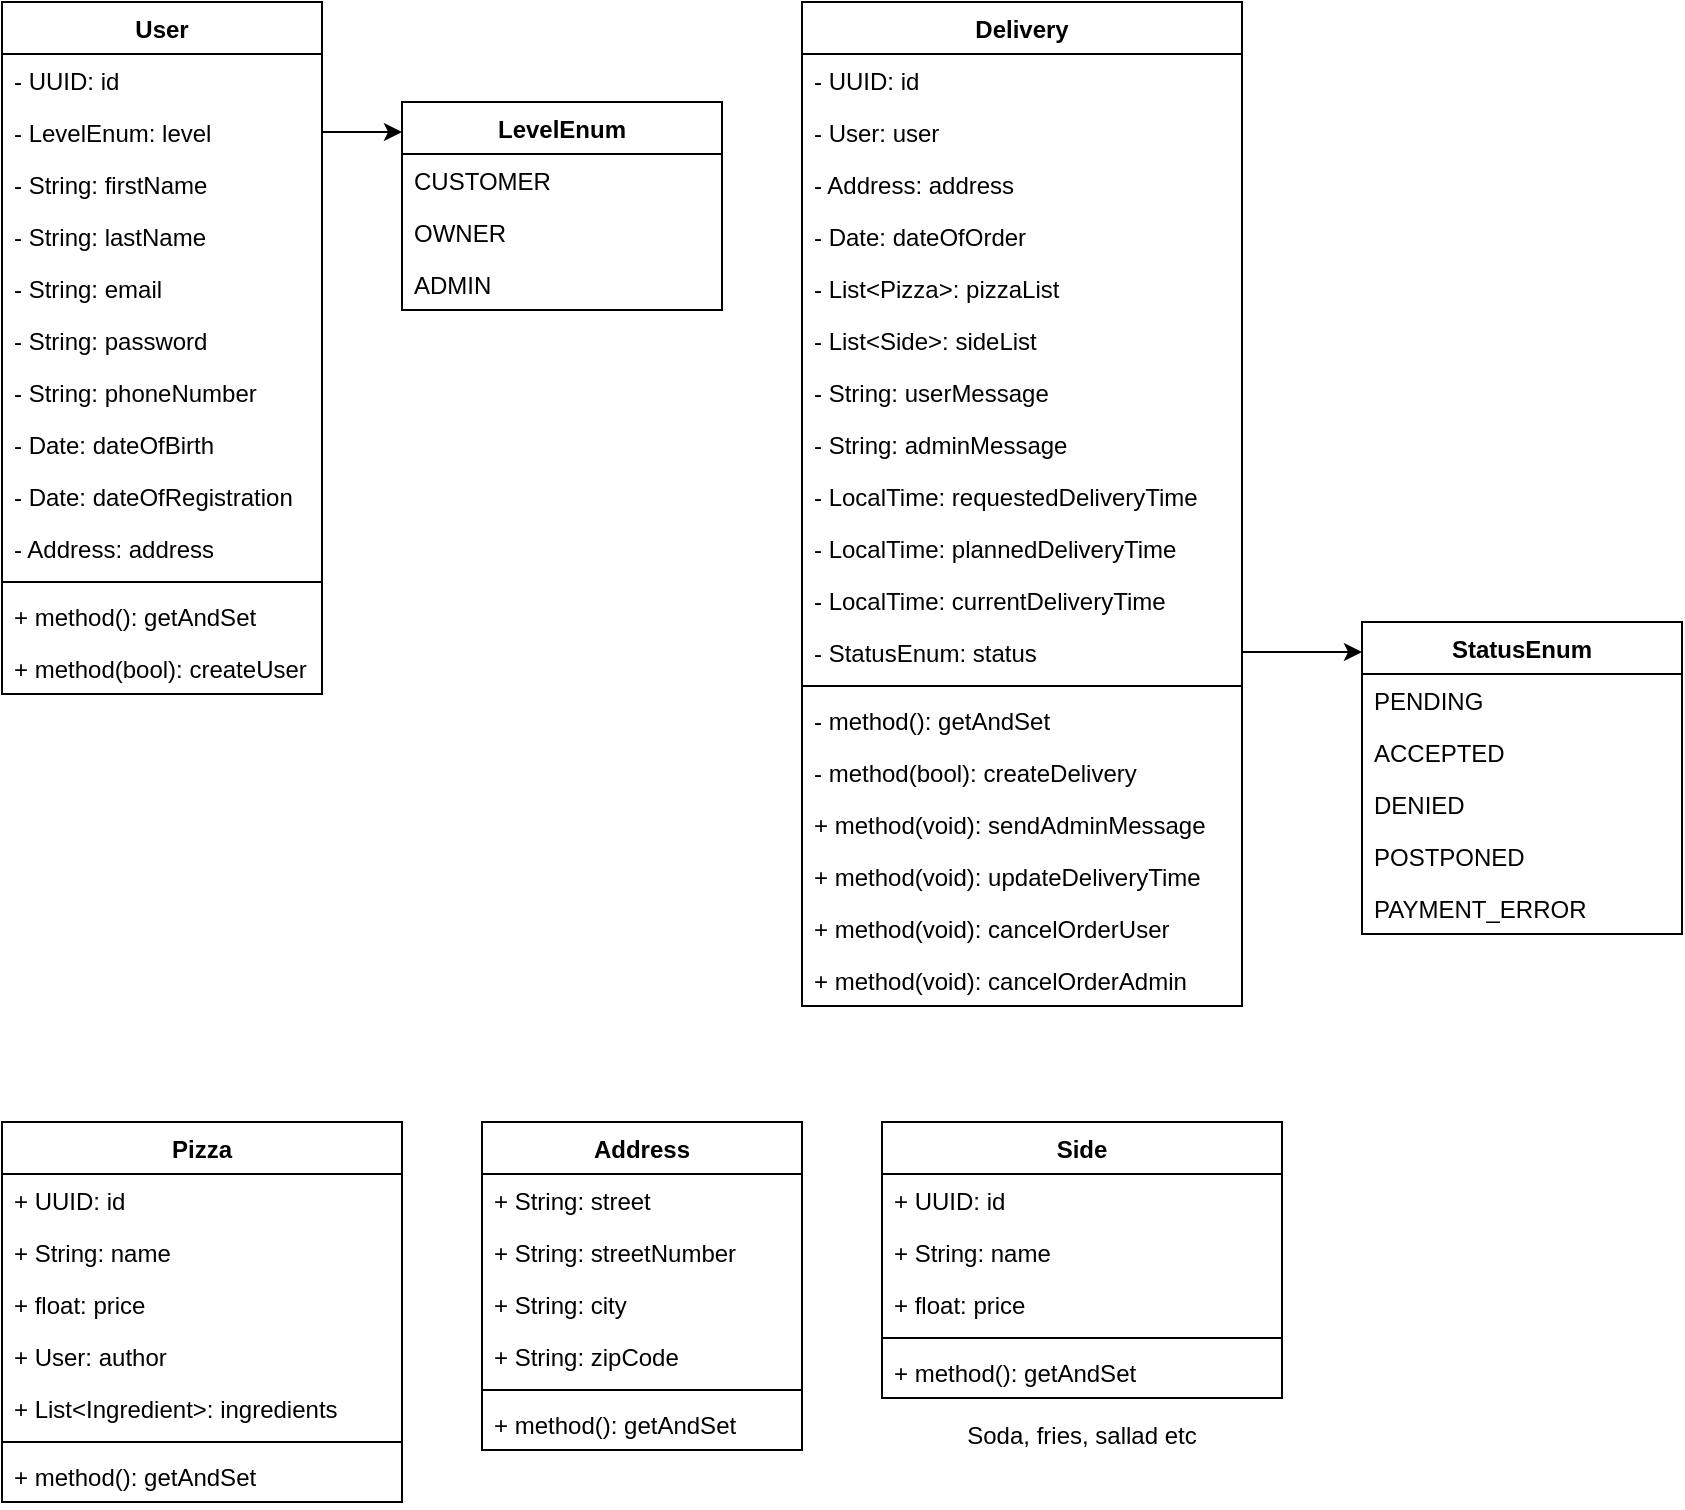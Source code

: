 <mxfile version="14.0.1" type="github">
  <diagram id="C5RBs43oDa-KdzZeNtuy" name="Page-1">
    <mxGraphModel dx="2031" dy="1009" grid="1" gridSize="10" guides="1" tooltips="1" connect="1" arrows="1" fold="1" page="1" pageScale="1" pageWidth="4681" pageHeight="3300" math="0" shadow="0">
      <root>
        <mxCell id="WIyWlLk6GJQsqaUBKTNV-0" />
        <mxCell id="WIyWlLk6GJQsqaUBKTNV-1" parent="WIyWlLk6GJQsqaUBKTNV-0" />
        <mxCell id="FCMdOEFJJCt2DHpT2JPo-0" value="User" style="swimlane;fontStyle=1;align=center;verticalAlign=top;childLayout=stackLayout;horizontal=1;startSize=26;horizontalStack=0;resizeParent=1;resizeParentMax=0;resizeLast=0;collapsible=1;marginBottom=0;" parent="WIyWlLk6GJQsqaUBKTNV-1" vertex="1">
          <mxGeometry x="160" y="120" width="160" height="346" as="geometry" />
        </mxCell>
        <mxCell id="FCMdOEFJJCt2DHpT2JPo-1" value="- UUID: id&#xa;" style="text;strokeColor=none;fillColor=none;align=left;verticalAlign=top;spacingLeft=4;spacingRight=4;overflow=hidden;rotatable=0;points=[[0,0.5],[1,0.5]];portConstraint=eastwest;" parent="FCMdOEFJJCt2DHpT2JPo-0" vertex="1">
          <mxGeometry y="26" width="160" height="26" as="geometry" />
        </mxCell>
        <mxCell id="FCMdOEFJJCt2DHpT2JPo-34" value="- LevelEnum: level&#xa;" style="text;strokeColor=none;fillColor=none;align=left;verticalAlign=top;spacingLeft=4;spacingRight=4;overflow=hidden;rotatable=0;points=[[0,0.5],[1,0.5]];portConstraint=eastwest;" parent="FCMdOEFJJCt2DHpT2JPo-0" vertex="1">
          <mxGeometry y="52" width="160" height="26" as="geometry" />
        </mxCell>
        <mxCell id="FCMdOEFJJCt2DHpT2JPo-6" value="- String: firstName" style="text;strokeColor=none;fillColor=none;align=left;verticalAlign=top;spacingLeft=4;spacingRight=4;overflow=hidden;rotatable=0;points=[[0,0.5],[1,0.5]];portConstraint=eastwest;" parent="FCMdOEFJJCt2DHpT2JPo-0" vertex="1">
          <mxGeometry y="78" width="160" height="26" as="geometry" />
        </mxCell>
        <mxCell id="FCMdOEFJJCt2DHpT2JPo-7" value="- String: lastName" style="text;strokeColor=none;fillColor=none;align=left;verticalAlign=top;spacingLeft=4;spacingRight=4;overflow=hidden;rotatable=0;points=[[0,0.5],[1,0.5]];portConstraint=eastwest;" parent="FCMdOEFJJCt2DHpT2JPo-0" vertex="1">
          <mxGeometry y="104" width="160" height="26" as="geometry" />
        </mxCell>
        <mxCell id="FCMdOEFJJCt2DHpT2JPo-8" value="- String: email&#xa;" style="text;strokeColor=none;fillColor=none;align=left;verticalAlign=top;spacingLeft=4;spacingRight=4;overflow=hidden;rotatable=0;points=[[0,0.5],[1,0.5]];portConstraint=eastwest;" parent="FCMdOEFJJCt2DHpT2JPo-0" vertex="1">
          <mxGeometry y="130" width="160" height="26" as="geometry" />
        </mxCell>
        <mxCell id="FCMdOEFJJCt2DHpT2JPo-9" value="- String: password" style="text;strokeColor=none;fillColor=none;align=left;verticalAlign=top;spacingLeft=4;spacingRight=4;overflow=hidden;rotatable=0;points=[[0,0.5],[1,0.5]];portConstraint=eastwest;" parent="FCMdOEFJJCt2DHpT2JPo-0" vertex="1">
          <mxGeometry y="156" width="160" height="26" as="geometry" />
        </mxCell>
        <mxCell id="FCMdOEFJJCt2DHpT2JPo-10" value="- String: phoneNumber&#xa;" style="text;strokeColor=none;fillColor=none;align=left;verticalAlign=top;spacingLeft=4;spacingRight=4;overflow=hidden;rotatable=0;points=[[0,0.5],[1,0.5]];portConstraint=eastwest;" parent="FCMdOEFJJCt2DHpT2JPo-0" vertex="1">
          <mxGeometry y="182" width="160" height="26" as="geometry" />
        </mxCell>
        <mxCell id="FCMdOEFJJCt2DHpT2JPo-13" value="- Date: dateOfBirth&#xa;" style="text;strokeColor=none;fillColor=none;align=left;verticalAlign=top;spacingLeft=4;spacingRight=4;overflow=hidden;rotatable=0;points=[[0,0.5],[1,0.5]];portConstraint=eastwest;" parent="FCMdOEFJJCt2DHpT2JPo-0" vertex="1">
          <mxGeometry y="208" width="160" height="26" as="geometry" />
        </mxCell>
        <mxCell id="FCMdOEFJJCt2DHpT2JPo-14" value="- Date: dateOfRegistration&#xa;" style="text;strokeColor=none;fillColor=none;align=left;verticalAlign=top;spacingLeft=4;spacingRight=4;overflow=hidden;rotatable=0;points=[[0,0.5],[1,0.5]];portConstraint=eastwest;" parent="FCMdOEFJJCt2DHpT2JPo-0" vertex="1">
          <mxGeometry y="234" width="160" height="26" as="geometry" />
        </mxCell>
        <mxCell id="FCMdOEFJJCt2DHpT2JPo-15" value="- Address: address&#xa;" style="text;strokeColor=none;fillColor=none;align=left;verticalAlign=top;spacingLeft=4;spacingRight=4;overflow=hidden;rotatable=0;points=[[0,0.5],[1,0.5]];portConstraint=eastwest;" parent="FCMdOEFJJCt2DHpT2JPo-0" vertex="1">
          <mxGeometry y="260" width="160" height="26" as="geometry" />
        </mxCell>
        <mxCell id="FCMdOEFJJCt2DHpT2JPo-2" value="" style="line;strokeWidth=1;fillColor=none;align=left;verticalAlign=middle;spacingTop=-1;spacingLeft=3;spacingRight=3;rotatable=0;labelPosition=right;points=[];portConstraint=eastwest;" parent="FCMdOEFJJCt2DHpT2JPo-0" vertex="1">
          <mxGeometry y="286" width="160" height="8" as="geometry" />
        </mxCell>
        <mxCell id="FCMdOEFJJCt2DHpT2JPo-17" value="+ method(): getAndSet&#xa;" style="text;strokeColor=none;fillColor=none;align=left;verticalAlign=top;spacingLeft=4;spacingRight=4;overflow=hidden;rotatable=0;points=[[0,0.5],[1,0.5]];portConstraint=eastwest;" parent="FCMdOEFJJCt2DHpT2JPo-0" vertex="1">
          <mxGeometry y="294" width="160" height="26" as="geometry" />
        </mxCell>
        <mxCell id="Oqp4G_38zjIBeIka-5RW-20" value="+ method(bool): createUser" style="text;strokeColor=none;fillColor=none;align=left;verticalAlign=top;spacingLeft=4;spacingRight=4;overflow=hidden;rotatable=0;points=[[0,0.5],[1,0.5]];portConstraint=eastwest;" vertex="1" parent="FCMdOEFJJCt2DHpT2JPo-0">
          <mxGeometry y="320" width="160" height="26" as="geometry" />
        </mxCell>
        <mxCell id="FCMdOEFJJCt2DHpT2JPo-19" value="Pizza" style="swimlane;fontStyle=1;align=center;verticalAlign=top;childLayout=stackLayout;horizontal=1;startSize=26;horizontalStack=0;resizeParent=1;resizeParentMax=0;resizeLast=0;collapsible=1;marginBottom=0;" parent="WIyWlLk6GJQsqaUBKTNV-1" vertex="1">
          <mxGeometry x="160" y="680" width="200" height="190" as="geometry" />
        </mxCell>
        <mxCell id="FCMdOEFJJCt2DHpT2JPo-20" value="+ UUID: id&#xa;" style="text;strokeColor=none;fillColor=none;align=left;verticalAlign=top;spacingLeft=4;spacingRight=4;overflow=hidden;rotatable=0;points=[[0,0.5],[1,0.5]];portConstraint=eastwest;" parent="FCMdOEFJJCt2DHpT2JPo-19" vertex="1">
          <mxGeometry y="26" width="200" height="26" as="geometry" />
        </mxCell>
        <mxCell id="FCMdOEFJJCt2DHpT2JPo-21" value="+ String: name" style="text;strokeColor=none;fillColor=none;align=left;verticalAlign=top;spacingLeft=4;spacingRight=4;overflow=hidden;rotatable=0;points=[[0,0.5],[1,0.5]];portConstraint=eastwest;" parent="FCMdOEFJJCt2DHpT2JPo-19" vertex="1">
          <mxGeometry y="52" width="200" height="26" as="geometry" />
        </mxCell>
        <mxCell id="FCMdOEFJJCt2DHpT2JPo-22" value="+ float: price" style="text;strokeColor=none;fillColor=none;align=left;verticalAlign=top;spacingLeft=4;spacingRight=4;overflow=hidden;rotatable=0;points=[[0,0.5],[1,0.5]];portConstraint=eastwest;" parent="FCMdOEFJJCt2DHpT2JPo-19" vertex="1">
          <mxGeometry y="78" width="200" height="26" as="geometry" />
        </mxCell>
        <mxCell id="FCMdOEFJJCt2DHpT2JPo-23" value="+ User: author&#xa;" style="text;strokeColor=none;fillColor=none;align=left;verticalAlign=top;spacingLeft=4;spacingRight=4;overflow=hidden;rotatable=0;points=[[0,0.5],[1,0.5]];portConstraint=eastwest;" parent="FCMdOEFJJCt2DHpT2JPo-19" vertex="1">
          <mxGeometry y="104" width="200" height="26" as="geometry" />
        </mxCell>
        <mxCell id="FCMdOEFJJCt2DHpT2JPo-25" value="+ List&lt;Ingredient&gt;: ingredients&#xa;" style="text;strokeColor=none;fillColor=none;align=left;verticalAlign=top;spacingLeft=4;spacingRight=4;overflow=hidden;rotatable=0;points=[[0,0.5],[1,0.5]];portConstraint=eastwest;" parent="FCMdOEFJJCt2DHpT2JPo-19" vertex="1">
          <mxGeometry y="130" width="200" height="26" as="geometry" />
        </mxCell>
        <mxCell id="FCMdOEFJJCt2DHpT2JPo-29" value="" style="line;strokeWidth=1;fillColor=none;align=left;verticalAlign=middle;spacingTop=-1;spacingLeft=3;spacingRight=3;rotatable=0;labelPosition=right;points=[];portConstraint=eastwest;" parent="FCMdOEFJJCt2DHpT2JPo-19" vertex="1">
          <mxGeometry y="156" width="200" height="8" as="geometry" />
        </mxCell>
        <mxCell id="FCMdOEFJJCt2DHpT2JPo-30" value="+ method(): getAndSet&#xa;" style="text;strokeColor=none;fillColor=none;align=left;verticalAlign=top;spacingLeft=4;spacingRight=4;overflow=hidden;rotatable=0;points=[[0,0.5],[1,0.5]];portConstraint=eastwest;" parent="FCMdOEFJJCt2DHpT2JPo-19" vertex="1">
          <mxGeometry y="164" width="200" height="26" as="geometry" />
        </mxCell>
        <mxCell id="FCMdOEFJJCt2DHpT2JPo-35" value="Address" style="swimlane;fontStyle=1;align=center;verticalAlign=top;childLayout=stackLayout;horizontal=1;startSize=26;horizontalStack=0;resizeParent=1;resizeParentMax=0;resizeLast=0;collapsible=1;marginBottom=0;" parent="WIyWlLk6GJQsqaUBKTNV-1" vertex="1">
          <mxGeometry x="400" y="680" width="160" height="164" as="geometry" />
        </mxCell>
        <mxCell id="FCMdOEFJJCt2DHpT2JPo-37" value="+ String: street" style="text;strokeColor=none;fillColor=none;align=left;verticalAlign=top;spacingLeft=4;spacingRight=4;overflow=hidden;rotatable=0;points=[[0,0.5],[1,0.5]];portConstraint=eastwest;" parent="FCMdOEFJJCt2DHpT2JPo-35" vertex="1">
          <mxGeometry y="26" width="160" height="26" as="geometry" />
        </mxCell>
        <mxCell id="FCMdOEFJJCt2DHpT2JPo-38" value="+ String: streetNumber" style="text;strokeColor=none;fillColor=none;align=left;verticalAlign=top;spacingLeft=4;spacingRight=4;overflow=hidden;rotatable=0;points=[[0,0.5],[1,0.5]];portConstraint=eastwest;" parent="FCMdOEFJJCt2DHpT2JPo-35" vertex="1">
          <mxGeometry y="52" width="160" height="26" as="geometry" />
        </mxCell>
        <mxCell id="FCMdOEFJJCt2DHpT2JPo-40" value="+ String: city&#xa;" style="text;strokeColor=none;fillColor=none;align=left;verticalAlign=top;spacingLeft=4;spacingRight=4;overflow=hidden;rotatable=0;points=[[0,0.5],[1,0.5]];portConstraint=eastwest;" parent="FCMdOEFJJCt2DHpT2JPo-35" vertex="1">
          <mxGeometry y="78" width="160" height="26" as="geometry" />
        </mxCell>
        <mxCell id="FCMdOEFJJCt2DHpT2JPo-41" value="+ String: zipCode&#xa;" style="text;strokeColor=none;fillColor=none;align=left;verticalAlign=top;spacingLeft=4;spacingRight=4;overflow=hidden;rotatable=0;points=[[0,0.5],[1,0.5]];portConstraint=eastwest;" parent="FCMdOEFJJCt2DHpT2JPo-35" vertex="1">
          <mxGeometry y="104" width="160" height="26" as="geometry" />
        </mxCell>
        <mxCell id="FCMdOEFJJCt2DHpT2JPo-44" value="" style="line;strokeWidth=1;fillColor=none;align=left;verticalAlign=middle;spacingTop=-1;spacingLeft=3;spacingRight=3;rotatable=0;labelPosition=right;points=[];portConstraint=eastwest;" parent="FCMdOEFJJCt2DHpT2JPo-35" vertex="1">
          <mxGeometry y="130" width="160" height="8" as="geometry" />
        </mxCell>
        <mxCell id="FCMdOEFJJCt2DHpT2JPo-45" value="+ method(): getAndSet&#xa;" style="text;strokeColor=none;fillColor=none;align=left;verticalAlign=top;spacingLeft=4;spacingRight=4;overflow=hidden;rotatable=0;points=[[0,0.5],[1,0.5]];portConstraint=eastwest;" parent="FCMdOEFJJCt2DHpT2JPo-35" vertex="1">
          <mxGeometry y="138" width="160" height="26" as="geometry" />
        </mxCell>
        <mxCell id="Oqp4G_38zjIBeIka-5RW-0" value="Delivery" style="swimlane;fontStyle=1;align=center;verticalAlign=top;childLayout=stackLayout;horizontal=1;startSize=26;horizontalStack=0;resizeParent=1;resizeParentMax=0;resizeLast=0;collapsible=1;marginBottom=0;" vertex="1" parent="WIyWlLk6GJQsqaUBKTNV-1">
          <mxGeometry x="560" y="120" width="220" height="502" as="geometry" />
        </mxCell>
        <mxCell id="Oqp4G_38zjIBeIka-5RW-1" value="- UUID: id&#xa;" style="text;strokeColor=none;fillColor=none;align=left;verticalAlign=top;spacingLeft=4;spacingRight=4;overflow=hidden;rotatable=0;points=[[0,0.5],[1,0.5]];portConstraint=eastwest;" vertex="1" parent="Oqp4G_38zjIBeIka-5RW-0">
          <mxGeometry y="26" width="220" height="26" as="geometry" />
        </mxCell>
        <mxCell id="Oqp4G_38zjIBeIka-5RW-3" value="- User: user" style="text;strokeColor=none;fillColor=none;align=left;verticalAlign=top;spacingLeft=4;spacingRight=4;overflow=hidden;rotatable=0;points=[[0,0.5],[1,0.5]];portConstraint=eastwest;" vertex="1" parent="Oqp4G_38zjIBeIka-5RW-0">
          <mxGeometry y="52" width="220" height="26" as="geometry" />
        </mxCell>
        <mxCell id="Oqp4G_38zjIBeIka-5RW-5" value="- Address: address" style="text;strokeColor=none;fillColor=none;align=left;verticalAlign=top;spacingLeft=4;spacingRight=4;overflow=hidden;rotatable=0;points=[[0,0.5],[1,0.5]];portConstraint=eastwest;" vertex="1" parent="Oqp4G_38zjIBeIka-5RW-0">
          <mxGeometry y="78" width="220" height="26" as="geometry" />
        </mxCell>
        <mxCell id="Oqp4G_38zjIBeIka-5RW-6" value="- Date: dateOfOrder" style="text;strokeColor=none;fillColor=none;align=left;verticalAlign=top;spacingLeft=4;spacingRight=4;overflow=hidden;rotatable=0;points=[[0,0.5],[1,0.5]];portConstraint=eastwest;" vertex="1" parent="Oqp4G_38zjIBeIka-5RW-0">
          <mxGeometry y="104" width="220" height="26" as="geometry" />
        </mxCell>
        <mxCell id="Oqp4G_38zjIBeIka-5RW-7" value="- List&lt;Pizza&gt;: pizzaList" style="text;strokeColor=none;fillColor=none;align=left;verticalAlign=top;spacingLeft=4;spacingRight=4;overflow=hidden;rotatable=0;points=[[0,0.5],[1,0.5]];portConstraint=eastwest;" vertex="1" parent="Oqp4G_38zjIBeIka-5RW-0">
          <mxGeometry y="130" width="220" height="26" as="geometry" />
        </mxCell>
        <mxCell id="Oqp4G_38zjIBeIka-5RW-8" value="- List&lt;Side&gt;: sideList" style="text;strokeColor=none;fillColor=none;align=left;verticalAlign=top;spacingLeft=4;spacingRight=4;overflow=hidden;rotatable=0;points=[[0,0.5],[1,0.5]];portConstraint=eastwest;" vertex="1" parent="Oqp4G_38zjIBeIka-5RW-0">
          <mxGeometry y="156" width="220" height="26" as="geometry" />
        </mxCell>
        <mxCell id="Oqp4G_38zjIBeIka-5RW-9" value="- String: userMessage" style="text;strokeColor=none;fillColor=none;align=left;verticalAlign=top;spacingLeft=4;spacingRight=4;overflow=hidden;rotatable=0;points=[[0,0.5],[1,0.5]];portConstraint=eastwest;" vertex="1" parent="Oqp4G_38zjIBeIka-5RW-0">
          <mxGeometry y="182" width="220" height="26" as="geometry" />
        </mxCell>
        <mxCell id="Oqp4G_38zjIBeIka-5RW-10" value="- String: adminMessage" style="text;strokeColor=none;fillColor=none;align=left;verticalAlign=top;spacingLeft=4;spacingRight=4;overflow=hidden;rotatable=0;points=[[0,0.5],[1,0.5]];portConstraint=eastwest;" vertex="1" parent="Oqp4G_38zjIBeIka-5RW-0">
          <mxGeometry y="208" width="220" height="26" as="geometry" />
        </mxCell>
        <mxCell id="Oqp4G_38zjIBeIka-5RW-22" value="- LocalTime: requestedDeliveryTime" style="text;strokeColor=none;fillColor=none;align=left;verticalAlign=top;spacingLeft=4;spacingRight=4;overflow=hidden;rotatable=0;points=[[0,0.5],[1,0.5]];portConstraint=eastwest;" vertex="1" parent="Oqp4G_38zjIBeIka-5RW-0">
          <mxGeometry y="234" width="220" height="26" as="geometry" />
        </mxCell>
        <mxCell id="Oqp4G_38zjIBeIka-5RW-14" value="- LocalTime: plannedDeliveryTime" style="text;strokeColor=none;fillColor=none;align=left;verticalAlign=top;spacingLeft=4;spacingRight=4;overflow=hidden;rotatable=0;points=[[0,0.5],[1,0.5]];portConstraint=eastwest;" vertex="1" parent="Oqp4G_38zjIBeIka-5RW-0">
          <mxGeometry y="260" width="220" height="26" as="geometry" />
        </mxCell>
        <mxCell id="Oqp4G_38zjIBeIka-5RW-15" value="- LocalTime: currentDeliveryTime" style="text;strokeColor=none;fillColor=none;align=left;verticalAlign=top;spacingLeft=4;spacingRight=4;overflow=hidden;rotatable=0;points=[[0,0.5],[1,0.5]];portConstraint=eastwest;" vertex="1" parent="Oqp4G_38zjIBeIka-5RW-0">
          <mxGeometry y="286" width="220" height="26" as="geometry" />
        </mxCell>
        <mxCell id="Oqp4G_38zjIBeIka-5RW-17" value="- StatusEnum: status" style="text;strokeColor=none;fillColor=none;align=left;verticalAlign=top;spacingLeft=4;spacingRight=4;overflow=hidden;rotatable=0;points=[[0,0.5],[1,0.5]];portConstraint=eastwest;" vertex="1" parent="Oqp4G_38zjIBeIka-5RW-0">
          <mxGeometry y="312" width="220" height="26" as="geometry" />
        </mxCell>
        <mxCell id="Oqp4G_38zjIBeIka-5RW-11" value="" style="line;strokeWidth=1;fillColor=none;align=left;verticalAlign=middle;spacingTop=-1;spacingLeft=3;spacingRight=3;rotatable=0;labelPosition=right;points=[];portConstraint=eastwest;" vertex="1" parent="Oqp4G_38zjIBeIka-5RW-0">
          <mxGeometry y="338" width="220" height="8" as="geometry" />
        </mxCell>
        <mxCell id="Oqp4G_38zjIBeIka-5RW-12" value="- method(): getAndSet&#xa;" style="text;strokeColor=none;fillColor=none;align=left;verticalAlign=top;spacingLeft=4;spacingRight=4;overflow=hidden;rotatable=0;points=[[0,0.5],[1,0.5]];portConstraint=eastwest;" vertex="1" parent="Oqp4G_38zjIBeIka-5RW-0">
          <mxGeometry y="346" width="220" height="26" as="geometry" />
        </mxCell>
        <mxCell id="Oqp4G_38zjIBeIka-5RW-21" value="- method(bool): createDelivery&#xa;" style="text;strokeColor=none;fillColor=none;align=left;verticalAlign=top;spacingLeft=4;spacingRight=4;overflow=hidden;rotatable=0;points=[[0,0.5],[1,0.5]];portConstraint=eastwest;" vertex="1" parent="Oqp4G_38zjIBeIka-5RW-0">
          <mxGeometry y="372" width="220" height="26" as="geometry" />
        </mxCell>
        <mxCell id="Oqp4G_38zjIBeIka-5RW-13" value="+ method(void): sendAdminMessage" style="text;strokeColor=none;fillColor=none;align=left;verticalAlign=top;spacingLeft=4;spacingRight=4;overflow=hidden;rotatable=0;points=[[0,0.5],[1,0.5]];portConstraint=eastwest;" vertex="1" parent="Oqp4G_38zjIBeIka-5RW-0">
          <mxGeometry y="398" width="220" height="26" as="geometry" />
        </mxCell>
        <mxCell id="Oqp4G_38zjIBeIka-5RW-16" value="+ method(void): updateDeliveryTime" style="text;strokeColor=none;fillColor=none;align=left;verticalAlign=top;spacingLeft=4;spacingRight=4;overflow=hidden;rotatable=0;points=[[0,0.5],[1,0.5]];portConstraint=eastwest;" vertex="1" parent="Oqp4G_38zjIBeIka-5RW-0">
          <mxGeometry y="424" width="220" height="26" as="geometry" />
        </mxCell>
        <mxCell id="Oqp4G_38zjIBeIka-5RW-18" value="+ method(void): cancelOrderUser" style="text;strokeColor=none;fillColor=none;align=left;verticalAlign=top;spacingLeft=4;spacingRight=4;overflow=hidden;rotatable=0;points=[[0,0.5],[1,0.5]];portConstraint=eastwest;" vertex="1" parent="Oqp4G_38zjIBeIka-5RW-0">
          <mxGeometry y="450" width="220" height="26" as="geometry" />
        </mxCell>
        <mxCell id="Oqp4G_38zjIBeIka-5RW-19" value="+ method(void): cancelOrderAdmin" style="text;strokeColor=none;fillColor=none;align=left;verticalAlign=top;spacingLeft=4;spacingRight=4;overflow=hidden;rotatable=0;points=[[0,0.5],[1,0.5]];portConstraint=eastwest;" vertex="1" parent="Oqp4G_38zjIBeIka-5RW-0">
          <mxGeometry y="476" width="220" height="26" as="geometry" />
        </mxCell>
        <mxCell id="Oqp4G_38zjIBeIka-5RW-23" style="edgeStyle=orthogonalEdgeStyle;rounded=0;orthogonalLoop=1;jettySize=auto;html=1;" edge="1" parent="WIyWlLk6GJQsqaUBKTNV-1" source="FCMdOEFJJCt2DHpT2JPo-34">
          <mxGeometry relative="1" as="geometry">
            <mxPoint x="360" y="185" as="targetPoint" />
          </mxGeometry>
        </mxCell>
        <mxCell id="Oqp4G_38zjIBeIka-5RW-24" value="LevelEnum" style="swimlane;fontStyle=1;align=center;verticalAlign=top;childLayout=stackLayout;horizontal=1;startSize=26;horizontalStack=0;resizeParent=1;resizeParentMax=0;resizeLast=0;collapsible=1;marginBottom=0;" vertex="1" parent="WIyWlLk6GJQsqaUBKTNV-1">
          <mxGeometry x="360" y="170" width="160" height="104" as="geometry" />
        </mxCell>
        <mxCell id="Oqp4G_38zjIBeIka-5RW-25" value="CUSTOMER" style="text;strokeColor=none;fillColor=none;align=left;verticalAlign=top;spacingLeft=4;spacingRight=4;overflow=hidden;rotatable=0;points=[[0,0.5],[1,0.5]];portConstraint=eastwest;" vertex="1" parent="Oqp4G_38zjIBeIka-5RW-24">
          <mxGeometry y="26" width="160" height="26" as="geometry" />
        </mxCell>
        <mxCell id="Oqp4G_38zjIBeIka-5RW-26" value="OWNER" style="text;strokeColor=none;fillColor=none;align=left;verticalAlign=top;spacingLeft=4;spacingRight=4;overflow=hidden;rotatable=0;points=[[0,0.5],[1,0.5]];portConstraint=eastwest;" vertex="1" parent="Oqp4G_38zjIBeIka-5RW-24">
          <mxGeometry y="52" width="160" height="26" as="geometry" />
        </mxCell>
        <mxCell id="Oqp4G_38zjIBeIka-5RW-27" value="ADMIN" style="text;strokeColor=none;fillColor=none;align=left;verticalAlign=top;spacingLeft=4;spacingRight=4;overflow=hidden;rotatable=0;points=[[0,0.5],[1,0.5]];portConstraint=eastwest;" vertex="1" parent="Oqp4G_38zjIBeIka-5RW-24">
          <mxGeometry y="78" width="160" height="26" as="geometry" />
        </mxCell>
        <mxCell id="Oqp4G_38zjIBeIka-5RW-31" style="edgeStyle=orthogonalEdgeStyle;rounded=0;orthogonalLoop=1;jettySize=auto;html=1;" edge="1" parent="WIyWlLk6GJQsqaUBKTNV-1" source="Oqp4G_38zjIBeIka-5RW-17">
          <mxGeometry relative="1" as="geometry">
            <mxPoint x="840" y="445" as="targetPoint" />
          </mxGeometry>
        </mxCell>
        <mxCell id="Oqp4G_38zjIBeIka-5RW-32" value="StatusEnum" style="swimlane;fontStyle=1;align=center;verticalAlign=top;childLayout=stackLayout;horizontal=1;startSize=26;horizontalStack=0;resizeParent=1;resizeParentMax=0;resizeLast=0;collapsible=1;marginBottom=0;" vertex="1" parent="WIyWlLk6GJQsqaUBKTNV-1">
          <mxGeometry x="840" y="430" width="160" height="156" as="geometry" />
        </mxCell>
        <mxCell id="Oqp4G_38zjIBeIka-5RW-33" value="PENDING" style="text;strokeColor=none;fillColor=none;align=left;verticalAlign=top;spacingLeft=4;spacingRight=4;overflow=hidden;rotatable=0;points=[[0,0.5],[1,0.5]];portConstraint=eastwest;" vertex="1" parent="Oqp4G_38zjIBeIka-5RW-32">
          <mxGeometry y="26" width="160" height="26" as="geometry" />
        </mxCell>
        <mxCell id="Oqp4G_38zjIBeIka-5RW-34" value="ACCEPTED" style="text;strokeColor=none;fillColor=none;align=left;verticalAlign=top;spacingLeft=4;spacingRight=4;overflow=hidden;rotatable=0;points=[[0,0.5],[1,0.5]];portConstraint=eastwest;" vertex="1" parent="Oqp4G_38zjIBeIka-5RW-32">
          <mxGeometry y="52" width="160" height="26" as="geometry" />
        </mxCell>
        <mxCell id="Oqp4G_38zjIBeIka-5RW-35" value="DENIED" style="text;strokeColor=none;fillColor=none;align=left;verticalAlign=top;spacingLeft=4;spacingRight=4;overflow=hidden;rotatable=0;points=[[0,0.5],[1,0.5]];portConstraint=eastwest;" vertex="1" parent="Oqp4G_38zjIBeIka-5RW-32">
          <mxGeometry y="78" width="160" height="26" as="geometry" />
        </mxCell>
        <mxCell id="Oqp4G_38zjIBeIka-5RW-36" value="POSTPONED" style="text;strokeColor=none;fillColor=none;align=left;verticalAlign=top;spacingLeft=4;spacingRight=4;overflow=hidden;rotatable=0;points=[[0,0.5],[1,0.5]];portConstraint=eastwest;" vertex="1" parent="Oqp4G_38zjIBeIka-5RW-32">
          <mxGeometry y="104" width="160" height="26" as="geometry" />
        </mxCell>
        <mxCell id="Oqp4G_38zjIBeIka-5RW-37" value="PAYMENT_ERROR" style="text;strokeColor=none;fillColor=none;align=left;verticalAlign=top;spacingLeft=4;spacingRight=4;overflow=hidden;rotatable=0;points=[[0,0.5],[1,0.5]];portConstraint=eastwest;" vertex="1" parent="Oqp4G_38zjIBeIka-5RW-32">
          <mxGeometry y="130" width="160" height="26" as="geometry" />
        </mxCell>
        <mxCell id="Oqp4G_38zjIBeIka-5RW-40" value="Side" style="swimlane;fontStyle=1;align=center;verticalAlign=top;childLayout=stackLayout;horizontal=1;startSize=26;horizontalStack=0;resizeParent=1;resizeParentMax=0;resizeLast=0;collapsible=1;marginBottom=0;" vertex="1" parent="WIyWlLk6GJQsqaUBKTNV-1">
          <mxGeometry x="600" y="680" width="200" height="138" as="geometry" />
        </mxCell>
        <mxCell id="Oqp4G_38zjIBeIka-5RW-41" value="+ UUID: id&#xa;" style="text;strokeColor=none;fillColor=none;align=left;verticalAlign=top;spacingLeft=4;spacingRight=4;overflow=hidden;rotatable=0;points=[[0,0.5],[1,0.5]];portConstraint=eastwest;" vertex="1" parent="Oqp4G_38zjIBeIka-5RW-40">
          <mxGeometry y="26" width="200" height="26" as="geometry" />
        </mxCell>
        <mxCell id="Oqp4G_38zjIBeIka-5RW-42" value="+ String: name" style="text;strokeColor=none;fillColor=none;align=left;verticalAlign=top;spacingLeft=4;spacingRight=4;overflow=hidden;rotatable=0;points=[[0,0.5],[1,0.5]];portConstraint=eastwest;" vertex="1" parent="Oqp4G_38zjIBeIka-5RW-40">
          <mxGeometry y="52" width="200" height="26" as="geometry" />
        </mxCell>
        <mxCell id="Oqp4G_38zjIBeIka-5RW-43" value="+ float: price" style="text;strokeColor=none;fillColor=none;align=left;verticalAlign=top;spacingLeft=4;spacingRight=4;overflow=hidden;rotatable=0;points=[[0,0.5],[1,0.5]];portConstraint=eastwest;" vertex="1" parent="Oqp4G_38zjIBeIka-5RW-40">
          <mxGeometry y="78" width="200" height="26" as="geometry" />
        </mxCell>
        <mxCell id="Oqp4G_38zjIBeIka-5RW-46" value="" style="line;strokeWidth=1;fillColor=none;align=left;verticalAlign=middle;spacingTop=-1;spacingLeft=3;spacingRight=3;rotatable=0;labelPosition=right;points=[];portConstraint=eastwest;" vertex="1" parent="Oqp4G_38zjIBeIka-5RW-40">
          <mxGeometry y="104" width="200" height="8" as="geometry" />
        </mxCell>
        <mxCell id="Oqp4G_38zjIBeIka-5RW-47" value="+ method(): getAndSet&#xa;" style="text;strokeColor=none;fillColor=none;align=left;verticalAlign=top;spacingLeft=4;spacingRight=4;overflow=hidden;rotatable=0;points=[[0,0.5],[1,0.5]];portConstraint=eastwest;" vertex="1" parent="Oqp4G_38zjIBeIka-5RW-40">
          <mxGeometry y="112" width="200" height="26" as="geometry" />
        </mxCell>
        <mxCell id="Oqp4G_38zjIBeIka-5RW-51" value="Soda, fries, sallad etc" style="text;html=1;strokeColor=none;fillColor=none;align=center;verticalAlign=middle;whiteSpace=wrap;rounded=0;" vertex="1" parent="WIyWlLk6GJQsqaUBKTNV-1">
          <mxGeometry x="600" y="804" width="200" height="66" as="geometry" />
        </mxCell>
      </root>
    </mxGraphModel>
  </diagram>
</mxfile>
